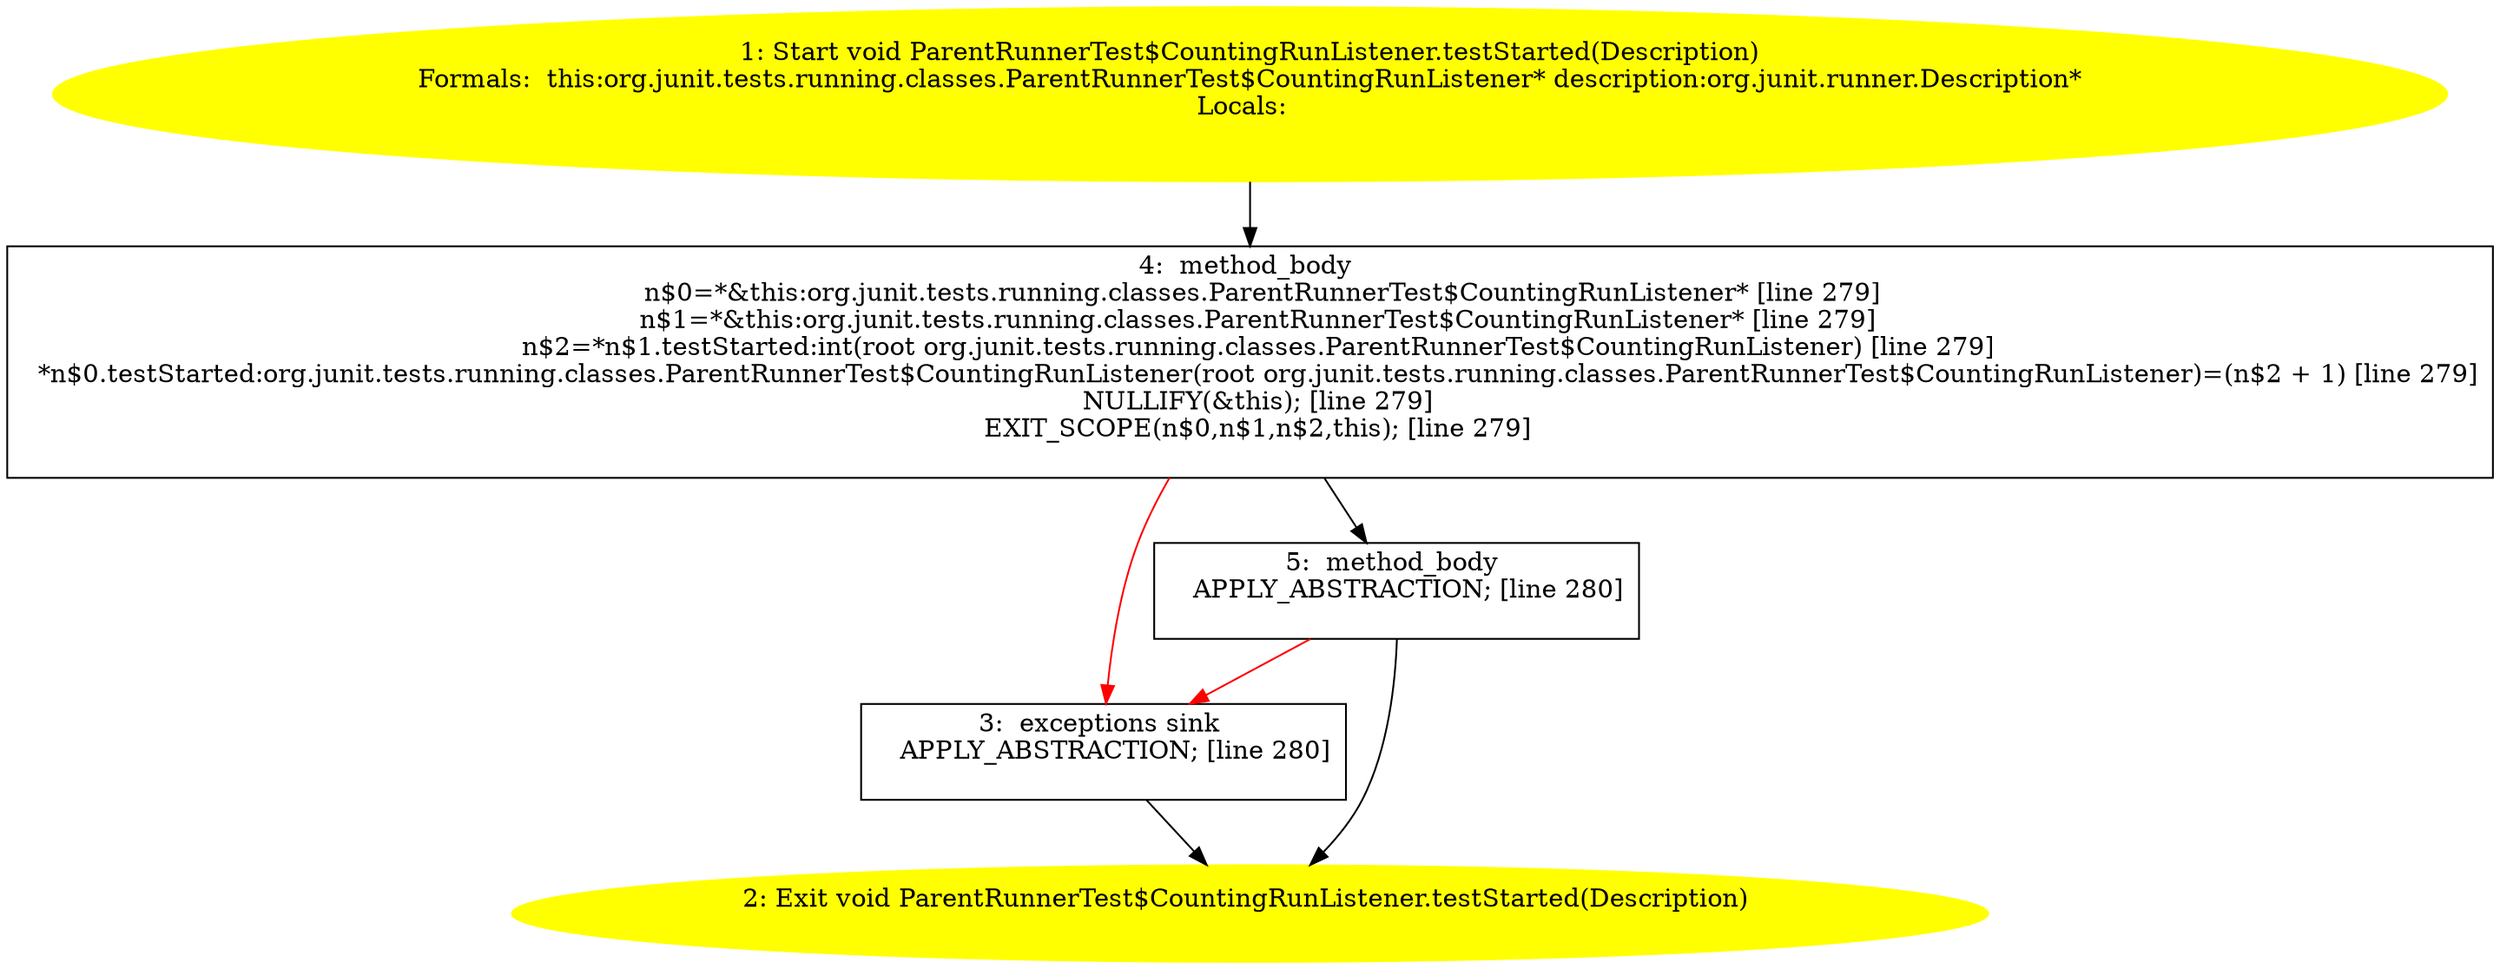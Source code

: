 /* @generated */
digraph cfg {
"org.junit.tests.running.classes.ParentRunnerTest$CountingRunListener.testStarted(org.junit.runner.De.0b6648aa158eb09661061ab19a66d534_1" [label="1: Start void ParentRunnerTest$CountingRunListener.testStarted(Description)\nFormals:  this:org.junit.tests.running.classes.ParentRunnerTest$CountingRunListener* description:org.junit.runner.Description*\nLocals:  \n  " color=yellow style=filled]
	

	 "org.junit.tests.running.classes.ParentRunnerTest$CountingRunListener.testStarted(org.junit.runner.De.0b6648aa158eb09661061ab19a66d534_1" -> "org.junit.tests.running.classes.ParentRunnerTest$CountingRunListener.testStarted(org.junit.runner.De.0b6648aa158eb09661061ab19a66d534_4" ;
"org.junit.tests.running.classes.ParentRunnerTest$CountingRunListener.testStarted(org.junit.runner.De.0b6648aa158eb09661061ab19a66d534_2" [label="2: Exit void ParentRunnerTest$CountingRunListener.testStarted(Description) \n  " color=yellow style=filled]
	

"org.junit.tests.running.classes.ParentRunnerTest$CountingRunListener.testStarted(org.junit.runner.De.0b6648aa158eb09661061ab19a66d534_3" [label="3:  exceptions sink \n   APPLY_ABSTRACTION; [line 280]\n " shape="box"]
	

	 "org.junit.tests.running.classes.ParentRunnerTest$CountingRunListener.testStarted(org.junit.runner.De.0b6648aa158eb09661061ab19a66d534_3" -> "org.junit.tests.running.classes.ParentRunnerTest$CountingRunListener.testStarted(org.junit.runner.De.0b6648aa158eb09661061ab19a66d534_2" ;
"org.junit.tests.running.classes.ParentRunnerTest$CountingRunListener.testStarted(org.junit.runner.De.0b6648aa158eb09661061ab19a66d534_4" [label="4:  method_body \n   n$0=*&this:org.junit.tests.running.classes.ParentRunnerTest$CountingRunListener* [line 279]\n  n$1=*&this:org.junit.tests.running.classes.ParentRunnerTest$CountingRunListener* [line 279]\n  n$2=*n$1.testStarted:int(root org.junit.tests.running.classes.ParentRunnerTest$CountingRunListener) [line 279]\n  *n$0.testStarted:org.junit.tests.running.classes.ParentRunnerTest$CountingRunListener(root org.junit.tests.running.classes.ParentRunnerTest$CountingRunListener)=(n$2 + 1) [line 279]\n  NULLIFY(&this); [line 279]\n  EXIT_SCOPE(n$0,n$1,n$2,this); [line 279]\n " shape="box"]
	

	 "org.junit.tests.running.classes.ParentRunnerTest$CountingRunListener.testStarted(org.junit.runner.De.0b6648aa158eb09661061ab19a66d534_4" -> "org.junit.tests.running.classes.ParentRunnerTest$CountingRunListener.testStarted(org.junit.runner.De.0b6648aa158eb09661061ab19a66d534_5" ;
	 "org.junit.tests.running.classes.ParentRunnerTest$CountingRunListener.testStarted(org.junit.runner.De.0b6648aa158eb09661061ab19a66d534_4" -> "org.junit.tests.running.classes.ParentRunnerTest$CountingRunListener.testStarted(org.junit.runner.De.0b6648aa158eb09661061ab19a66d534_3" [color="red" ];
"org.junit.tests.running.classes.ParentRunnerTest$CountingRunListener.testStarted(org.junit.runner.De.0b6648aa158eb09661061ab19a66d534_5" [label="5:  method_body \n   APPLY_ABSTRACTION; [line 280]\n " shape="box"]
	

	 "org.junit.tests.running.classes.ParentRunnerTest$CountingRunListener.testStarted(org.junit.runner.De.0b6648aa158eb09661061ab19a66d534_5" -> "org.junit.tests.running.classes.ParentRunnerTest$CountingRunListener.testStarted(org.junit.runner.De.0b6648aa158eb09661061ab19a66d534_2" ;
	 "org.junit.tests.running.classes.ParentRunnerTest$CountingRunListener.testStarted(org.junit.runner.De.0b6648aa158eb09661061ab19a66d534_5" -> "org.junit.tests.running.classes.ParentRunnerTest$CountingRunListener.testStarted(org.junit.runner.De.0b6648aa158eb09661061ab19a66d534_3" [color="red" ];
}
